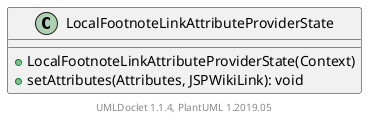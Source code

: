 @startuml

    class LocalFootnoteLinkAttributeProviderState [[LocalFootnoteLinkAttributeProviderState.html]] {
        +LocalFootnoteLinkAttributeProviderState(Context)
        +setAttributes(Attributes, JSPWikiLink): void
    }


    center footer UMLDoclet 1.1.4, PlantUML 1.2019.05
@enduml
